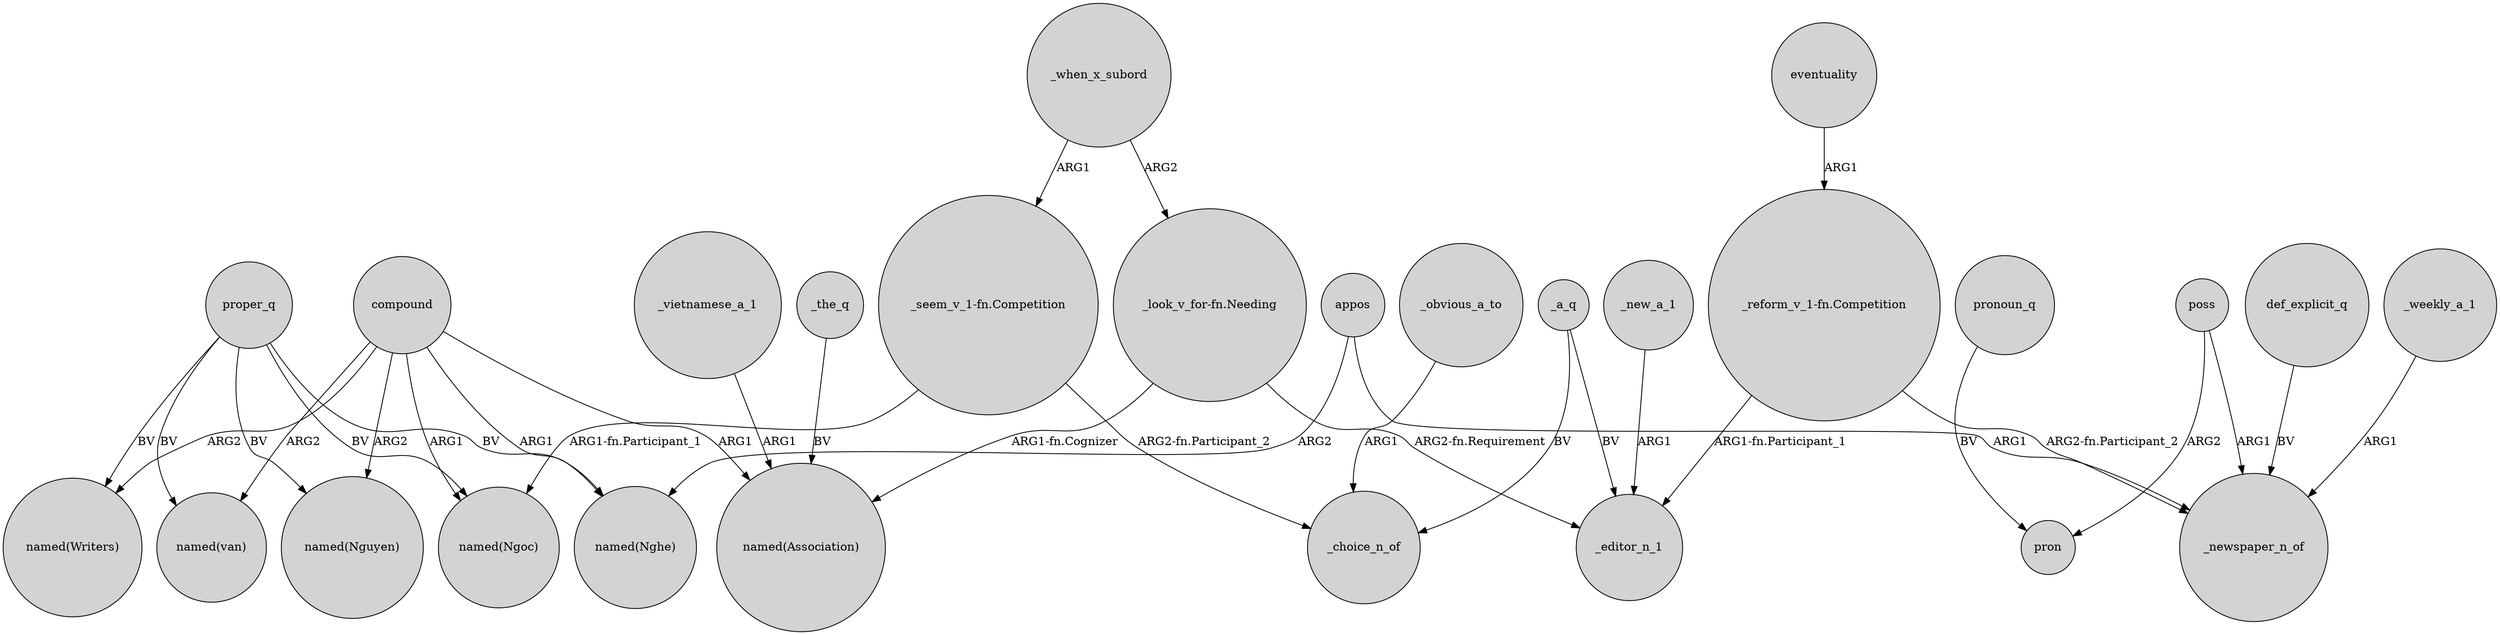 digraph {
	node [shape=circle style=filled]
	compound -> "named(Writers)" [label=ARG2]
	_vietnamese_a_1 -> "named(Association)" [label=ARG1]
	_when_x_subord -> "_look_v_for-fn.Needing" [label=ARG2]
	_a_q -> _choice_n_of [label=BV]
	"_seem_v_1-fn.Competition" -> "named(Ngoc)" [label="ARG1-fn.Participant_1"]
	proper_q -> "named(Ngoc)" [label=BV]
	_obvious_a_to -> _choice_n_of [label=ARG1]
	eventuality -> "_reform_v_1-fn.Competition" [label=ARG1]
	"_look_v_for-fn.Needing" -> "named(Association)" [label="ARG1-fn.Cognizer"]
	"_seem_v_1-fn.Competition" -> _choice_n_of [label="ARG2-fn.Participant_2"]
	_when_x_subord -> "_seem_v_1-fn.Competition" [label=ARG1]
	compound -> "named(Association)" [label=ARG1]
	proper_q -> "named(van)" [label=BV]
	appos -> "named(Nghe)" [label=ARG2]
	_a_q -> _editor_n_1 [label=BV]
	poss -> _newspaper_n_of [label=ARG1]
	pronoun_q -> pron [label=BV]
	poss -> pron [label=ARG2]
	_new_a_1 -> _editor_n_1 [label=ARG1]
	compound -> "named(Nghe)" [label=ARG1]
	proper_q -> "named(Nguyen)" [label=BV]
	"_reform_v_1-fn.Competition" -> _editor_n_1 [label="ARG1-fn.Participant_1"]
	"_reform_v_1-fn.Competition" -> _newspaper_n_of [label="ARG2-fn.Participant_2"]
	appos -> _newspaper_n_of [label=ARG1]
	compound -> "named(Nguyen)" [label=ARG2]
	proper_q -> "named(Writers)" [label=BV]
	proper_q -> "named(Nghe)" [label=BV]
	"_look_v_for-fn.Needing" -> _editor_n_1 [label="ARG2-fn.Requirement"]
	def_explicit_q -> _newspaper_n_of [label=BV]
	_the_q -> "named(Association)" [label=BV]
	compound -> "named(van)" [label=ARG2]
	compound -> "named(Ngoc)" [label=ARG1]
	_weekly_a_1 -> _newspaper_n_of [label=ARG1]
}
